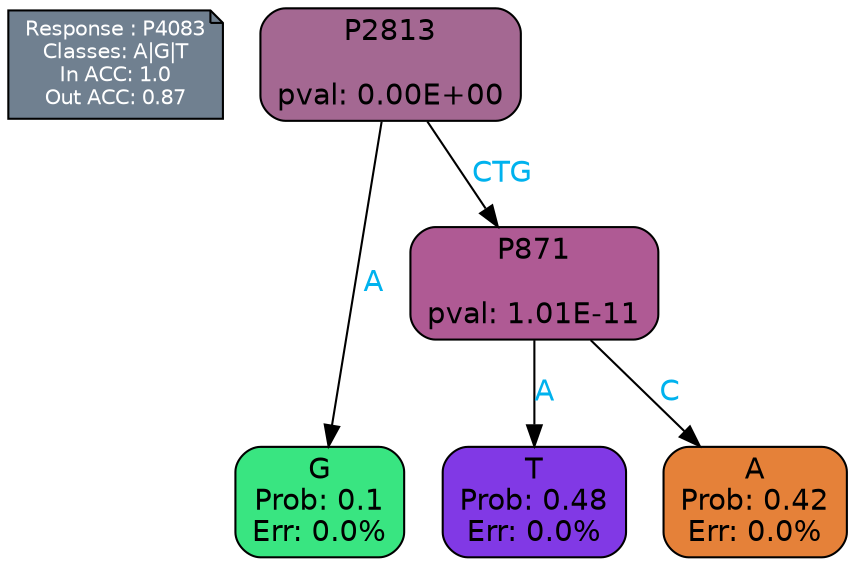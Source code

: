 digraph Tree {
node [shape=box, style="filled, rounded", color="black", fontname=helvetica] ;
graph [ranksep=equally, splines=polylines, bgcolor=transparent, dpi=600] ;
edge [fontname=helvetica] ;
LEGEND [label="Response : P4083
Classes: A|G|T
In ACC: 1.0
Out ACC: 0.87
",shape=note,align=left,style=filled,fillcolor="slategray",fontcolor="white",fontsize=10];1 [label="P2813

pval: 0.00E+00", fillcolor="#a46892"] ;
2 [label="G
Prob: 0.1
Err: 0.0%", fillcolor="#39e581"] ;
3 [label="P871

pval: 1.01E-11", fillcolor="#af5a94"] ;
4 [label="T
Prob: 0.48
Err: 0.0%", fillcolor="#8139e5"] ;
5 [label="A
Prob: 0.42
Err: 0.0%", fillcolor="#e58139"] ;
1 -> 2 [label="A",fontcolor=deepskyblue2] ;
1 -> 3 [label="CTG",fontcolor=deepskyblue2] ;
3 -> 4 [label="A",fontcolor=deepskyblue2] ;
3 -> 5 [label="C",fontcolor=deepskyblue2] ;
{rank = same; 2;4;5;}{rank = same; LEGEND;1;}}
